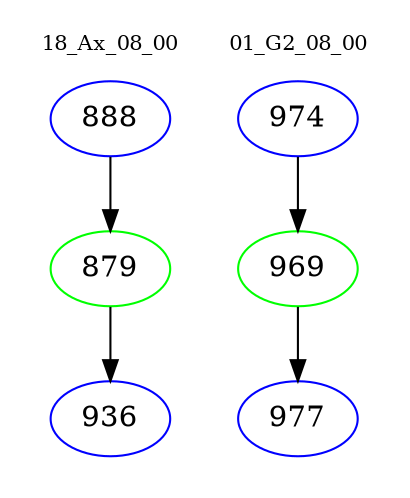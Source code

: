digraph{
subgraph cluster_0 {
color = white
label = "18_Ax_08_00";
fontsize=10;
T0_888 [label="888", color="blue"]
T0_888 -> T0_879 [color="black"]
T0_879 [label="879", color="green"]
T0_879 -> T0_936 [color="black"]
T0_936 [label="936", color="blue"]
}
subgraph cluster_1 {
color = white
label = "01_G2_08_00";
fontsize=10;
T1_974 [label="974", color="blue"]
T1_974 -> T1_969 [color="black"]
T1_969 [label="969", color="green"]
T1_969 -> T1_977 [color="black"]
T1_977 [label="977", color="blue"]
}
}
